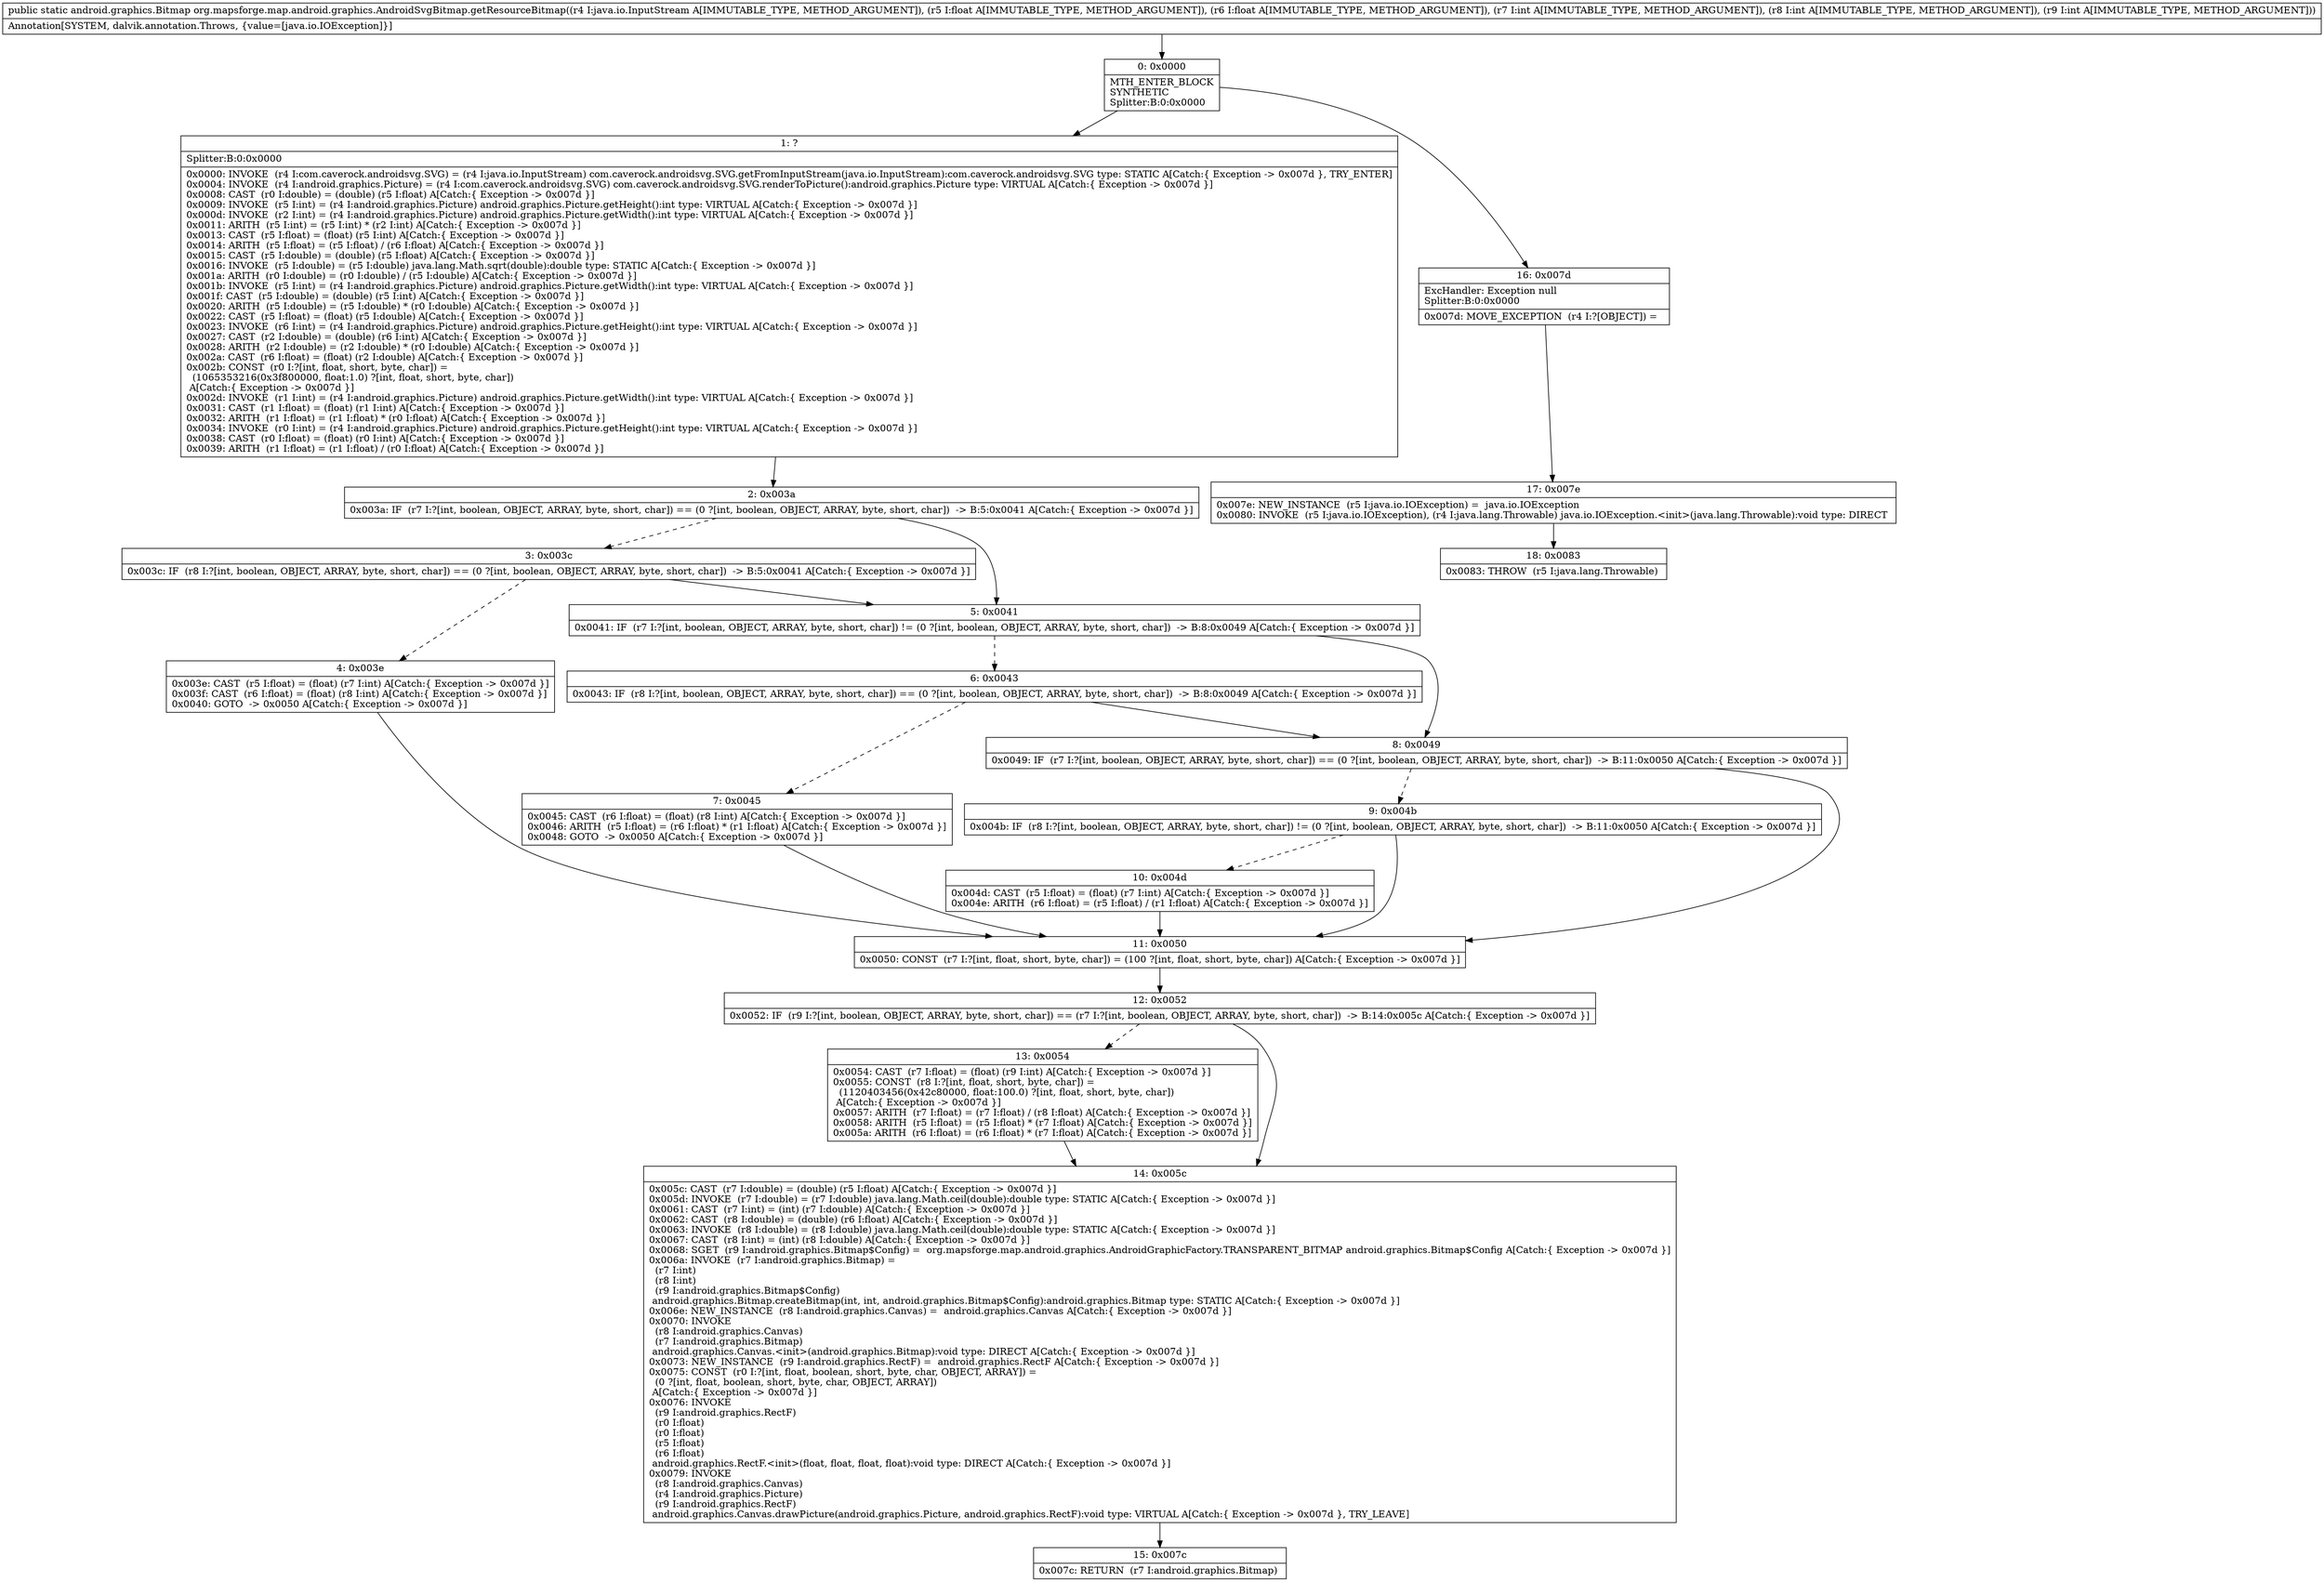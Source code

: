 digraph "CFG fororg.mapsforge.map.android.graphics.AndroidSvgBitmap.getResourceBitmap(Ljava\/io\/InputStream;FFIII)Landroid\/graphics\/Bitmap;" {
Node_0 [shape=record,label="{0\:\ 0x0000|MTH_ENTER_BLOCK\lSYNTHETIC\lSplitter:B:0:0x0000\l}"];
Node_1 [shape=record,label="{1\:\ ?|Splitter:B:0:0x0000\l|0x0000: INVOKE  (r4 I:com.caverock.androidsvg.SVG) = (r4 I:java.io.InputStream) com.caverock.androidsvg.SVG.getFromInputStream(java.io.InputStream):com.caverock.androidsvg.SVG type: STATIC A[Catch:\{ Exception \-\> 0x007d \}, TRY_ENTER]\l0x0004: INVOKE  (r4 I:android.graphics.Picture) = (r4 I:com.caverock.androidsvg.SVG) com.caverock.androidsvg.SVG.renderToPicture():android.graphics.Picture type: VIRTUAL A[Catch:\{ Exception \-\> 0x007d \}]\l0x0008: CAST  (r0 I:double) = (double) (r5 I:float) A[Catch:\{ Exception \-\> 0x007d \}]\l0x0009: INVOKE  (r5 I:int) = (r4 I:android.graphics.Picture) android.graphics.Picture.getHeight():int type: VIRTUAL A[Catch:\{ Exception \-\> 0x007d \}]\l0x000d: INVOKE  (r2 I:int) = (r4 I:android.graphics.Picture) android.graphics.Picture.getWidth():int type: VIRTUAL A[Catch:\{ Exception \-\> 0x007d \}]\l0x0011: ARITH  (r5 I:int) = (r5 I:int) * (r2 I:int) A[Catch:\{ Exception \-\> 0x007d \}]\l0x0013: CAST  (r5 I:float) = (float) (r5 I:int) A[Catch:\{ Exception \-\> 0x007d \}]\l0x0014: ARITH  (r5 I:float) = (r5 I:float) \/ (r6 I:float) A[Catch:\{ Exception \-\> 0x007d \}]\l0x0015: CAST  (r5 I:double) = (double) (r5 I:float) A[Catch:\{ Exception \-\> 0x007d \}]\l0x0016: INVOKE  (r5 I:double) = (r5 I:double) java.lang.Math.sqrt(double):double type: STATIC A[Catch:\{ Exception \-\> 0x007d \}]\l0x001a: ARITH  (r0 I:double) = (r0 I:double) \/ (r5 I:double) A[Catch:\{ Exception \-\> 0x007d \}]\l0x001b: INVOKE  (r5 I:int) = (r4 I:android.graphics.Picture) android.graphics.Picture.getWidth():int type: VIRTUAL A[Catch:\{ Exception \-\> 0x007d \}]\l0x001f: CAST  (r5 I:double) = (double) (r5 I:int) A[Catch:\{ Exception \-\> 0x007d \}]\l0x0020: ARITH  (r5 I:double) = (r5 I:double) * (r0 I:double) A[Catch:\{ Exception \-\> 0x007d \}]\l0x0022: CAST  (r5 I:float) = (float) (r5 I:double) A[Catch:\{ Exception \-\> 0x007d \}]\l0x0023: INVOKE  (r6 I:int) = (r4 I:android.graphics.Picture) android.graphics.Picture.getHeight():int type: VIRTUAL A[Catch:\{ Exception \-\> 0x007d \}]\l0x0027: CAST  (r2 I:double) = (double) (r6 I:int) A[Catch:\{ Exception \-\> 0x007d \}]\l0x0028: ARITH  (r2 I:double) = (r2 I:double) * (r0 I:double) A[Catch:\{ Exception \-\> 0x007d \}]\l0x002a: CAST  (r6 I:float) = (float) (r2 I:double) A[Catch:\{ Exception \-\> 0x007d \}]\l0x002b: CONST  (r0 I:?[int, float, short, byte, char]) = \l  (1065353216(0x3f800000, float:1.0) ?[int, float, short, byte, char])\l A[Catch:\{ Exception \-\> 0x007d \}]\l0x002d: INVOKE  (r1 I:int) = (r4 I:android.graphics.Picture) android.graphics.Picture.getWidth():int type: VIRTUAL A[Catch:\{ Exception \-\> 0x007d \}]\l0x0031: CAST  (r1 I:float) = (float) (r1 I:int) A[Catch:\{ Exception \-\> 0x007d \}]\l0x0032: ARITH  (r1 I:float) = (r1 I:float) * (r0 I:float) A[Catch:\{ Exception \-\> 0x007d \}]\l0x0034: INVOKE  (r0 I:int) = (r4 I:android.graphics.Picture) android.graphics.Picture.getHeight():int type: VIRTUAL A[Catch:\{ Exception \-\> 0x007d \}]\l0x0038: CAST  (r0 I:float) = (float) (r0 I:int) A[Catch:\{ Exception \-\> 0x007d \}]\l0x0039: ARITH  (r1 I:float) = (r1 I:float) \/ (r0 I:float) A[Catch:\{ Exception \-\> 0x007d \}]\l}"];
Node_2 [shape=record,label="{2\:\ 0x003a|0x003a: IF  (r7 I:?[int, boolean, OBJECT, ARRAY, byte, short, char]) == (0 ?[int, boolean, OBJECT, ARRAY, byte, short, char])  \-\> B:5:0x0041 A[Catch:\{ Exception \-\> 0x007d \}]\l}"];
Node_3 [shape=record,label="{3\:\ 0x003c|0x003c: IF  (r8 I:?[int, boolean, OBJECT, ARRAY, byte, short, char]) == (0 ?[int, boolean, OBJECT, ARRAY, byte, short, char])  \-\> B:5:0x0041 A[Catch:\{ Exception \-\> 0x007d \}]\l}"];
Node_4 [shape=record,label="{4\:\ 0x003e|0x003e: CAST  (r5 I:float) = (float) (r7 I:int) A[Catch:\{ Exception \-\> 0x007d \}]\l0x003f: CAST  (r6 I:float) = (float) (r8 I:int) A[Catch:\{ Exception \-\> 0x007d \}]\l0x0040: GOTO  \-\> 0x0050 A[Catch:\{ Exception \-\> 0x007d \}]\l}"];
Node_5 [shape=record,label="{5\:\ 0x0041|0x0041: IF  (r7 I:?[int, boolean, OBJECT, ARRAY, byte, short, char]) != (0 ?[int, boolean, OBJECT, ARRAY, byte, short, char])  \-\> B:8:0x0049 A[Catch:\{ Exception \-\> 0x007d \}]\l}"];
Node_6 [shape=record,label="{6\:\ 0x0043|0x0043: IF  (r8 I:?[int, boolean, OBJECT, ARRAY, byte, short, char]) == (0 ?[int, boolean, OBJECT, ARRAY, byte, short, char])  \-\> B:8:0x0049 A[Catch:\{ Exception \-\> 0x007d \}]\l}"];
Node_7 [shape=record,label="{7\:\ 0x0045|0x0045: CAST  (r6 I:float) = (float) (r8 I:int) A[Catch:\{ Exception \-\> 0x007d \}]\l0x0046: ARITH  (r5 I:float) = (r6 I:float) * (r1 I:float) A[Catch:\{ Exception \-\> 0x007d \}]\l0x0048: GOTO  \-\> 0x0050 A[Catch:\{ Exception \-\> 0x007d \}]\l}"];
Node_8 [shape=record,label="{8\:\ 0x0049|0x0049: IF  (r7 I:?[int, boolean, OBJECT, ARRAY, byte, short, char]) == (0 ?[int, boolean, OBJECT, ARRAY, byte, short, char])  \-\> B:11:0x0050 A[Catch:\{ Exception \-\> 0x007d \}]\l}"];
Node_9 [shape=record,label="{9\:\ 0x004b|0x004b: IF  (r8 I:?[int, boolean, OBJECT, ARRAY, byte, short, char]) != (0 ?[int, boolean, OBJECT, ARRAY, byte, short, char])  \-\> B:11:0x0050 A[Catch:\{ Exception \-\> 0x007d \}]\l}"];
Node_10 [shape=record,label="{10\:\ 0x004d|0x004d: CAST  (r5 I:float) = (float) (r7 I:int) A[Catch:\{ Exception \-\> 0x007d \}]\l0x004e: ARITH  (r6 I:float) = (r5 I:float) \/ (r1 I:float) A[Catch:\{ Exception \-\> 0x007d \}]\l}"];
Node_11 [shape=record,label="{11\:\ 0x0050|0x0050: CONST  (r7 I:?[int, float, short, byte, char]) = (100 ?[int, float, short, byte, char]) A[Catch:\{ Exception \-\> 0x007d \}]\l}"];
Node_12 [shape=record,label="{12\:\ 0x0052|0x0052: IF  (r9 I:?[int, boolean, OBJECT, ARRAY, byte, short, char]) == (r7 I:?[int, boolean, OBJECT, ARRAY, byte, short, char])  \-\> B:14:0x005c A[Catch:\{ Exception \-\> 0x007d \}]\l}"];
Node_13 [shape=record,label="{13\:\ 0x0054|0x0054: CAST  (r7 I:float) = (float) (r9 I:int) A[Catch:\{ Exception \-\> 0x007d \}]\l0x0055: CONST  (r8 I:?[int, float, short, byte, char]) = \l  (1120403456(0x42c80000, float:100.0) ?[int, float, short, byte, char])\l A[Catch:\{ Exception \-\> 0x007d \}]\l0x0057: ARITH  (r7 I:float) = (r7 I:float) \/ (r8 I:float) A[Catch:\{ Exception \-\> 0x007d \}]\l0x0058: ARITH  (r5 I:float) = (r5 I:float) * (r7 I:float) A[Catch:\{ Exception \-\> 0x007d \}]\l0x005a: ARITH  (r6 I:float) = (r6 I:float) * (r7 I:float) A[Catch:\{ Exception \-\> 0x007d \}]\l}"];
Node_14 [shape=record,label="{14\:\ 0x005c|0x005c: CAST  (r7 I:double) = (double) (r5 I:float) A[Catch:\{ Exception \-\> 0x007d \}]\l0x005d: INVOKE  (r7 I:double) = (r7 I:double) java.lang.Math.ceil(double):double type: STATIC A[Catch:\{ Exception \-\> 0x007d \}]\l0x0061: CAST  (r7 I:int) = (int) (r7 I:double) A[Catch:\{ Exception \-\> 0x007d \}]\l0x0062: CAST  (r8 I:double) = (double) (r6 I:float) A[Catch:\{ Exception \-\> 0x007d \}]\l0x0063: INVOKE  (r8 I:double) = (r8 I:double) java.lang.Math.ceil(double):double type: STATIC A[Catch:\{ Exception \-\> 0x007d \}]\l0x0067: CAST  (r8 I:int) = (int) (r8 I:double) A[Catch:\{ Exception \-\> 0x007d \}]\l0x0068: SGET  (r9 I:android.graphics.Bitmap$Config) =  org.mapsforge.map.android.graphics.AndroidGraphicFactory.TRANSPARENT_BITMAP android.graphics.Bitmap$Config A[Catch:\{ Exception \-\> 0x007d \}]\l0x006a: INVOKE  (r7 I:android.graphics.Bitmap) = \l  (r7 I:int)\l  (r8 I:int)\l  (r9 I:android.graphics.Bitmap$Config)\l android.graphics.Bitmap.createBitmap(int, int, android.graphics.Bitmap$Config):android.graphics.Bitmap type: STATIC A[Catch:\{ Exception \-\> 0x007d \}]\l0x006e: NEW_INSTANCE  (r8 I:android.graphics.Canvas) =  android.graphics.Canvas A[Catch:\{ Exception \-\> 0x007d \}]\l0x0070: INVOKE  \l  (r8 I:android.graphics.Canvas)\l  (r7 I:android.graphics.Bitmap)\l android.graphics.Canvas.\<init\>(android.graphics.Bitmap):void type: DIRECT A[Catch:\{ Exception \-\> 0x007d \}]\l0x0073: NEW_INSTANCE  (r9 I:android.graphics.RectF) =  android.graphics.RectF A[Catch:\{ Exception \-\> 0x007d \}]\l0x0075: CONST  (r0 I:?[int, float, boolean, short, byte, char, OBJECT, ARRAY]) = \l  (0 ?[int, float, boolean, short, byte, char, OBJECT, ARRAY])\l A[Catch:\{ Exception \-\> 0x007d \}]\l0x0076: INVOKE  \l  (r9 I:android.graphics.RectF)\l  (r0 I:float)\l  (r0 I:float)\l  (r5 I:float)\l  (r6 I:float)\l android.graphics.RectF.\<init\>(float, float, float, float):void type: DIRECT A[Catch:\{ Exception \-\> 0x007d \}]\l0x0079: INVOKE  \l  (r8 I:android.graphics.Canvas)\l  (r4 I:android.graphics.Picture)\l  (r9 I:android.graphics.RectF)\l android.graphics.Canvas.drawPicture(android.graphics.Picture, android.graphics.RectF):void type: VIRTUAL A[Catch:\{ Exception \-\> 0x007d \}, TRY_LEAVE]\l}"];
Node_15 [shape=record,label="{15\:\ 0x007c|0x007c: RETURN  (r7 I:android.graphics.Bitmap) \l}"];
Node_16 [shape=record,label="{16\:\ 0x007d|ExcHandler: Exception null\lSplitter:B:0:0x0000\l|0x007d: MOVE_EXCEPTION  (r4 I:?[OBJECT]) =  \l}"];
Node_17 [shape=record,label="{17\:\ 0x007e|0x007e: NEW_INSTANCE  (r5 I:java.io.IOException) =  java.io.IOException \l0x0080: INVOKE  (r5 I:java.io.IOException), (r4 I:java.lang.Throwable) java.io.IOException.\<init\>(java.lang.Throwable):void type: DIRECT \l}"];
Node_18 [shape=record,label="{18\:\ 0x0083|0x0083: THROW  (r5 I:java.lang.Throwable) \l}"];
MethodNode[shape=record,label="{public static android.graphics.Bitmap org.mapsforge.map.android.graphics.AndroidSvgBitmap.getResourceBitmap((r4 I:java.io.InputStream A[IMMUTABLE_TYPE, METHOD_ARGUMENT]), (r5 I:float A[IMMUTABLE_TYPE, METHOD_ARGUMENT]), (r6 I:float A[IMMUTABLE_TYPE, METHOD_ARGUMENT]), (r7 I:int A[IMMUTABLE_TYPE, METHOD_ARGUMENT]), (r8 I:int A[IMMUTABLE_TYPE, METHOD_ARGUMENT]), (r9 I:int A[IMMUTABLE_TYPE, METHOD_ARGUMENT]))  | Annotation[SYSTEM, dalvik.annotation.Throws, \{value=[java.io.IOException]\}]\l}"];
MethodNode -> Node_0;
Node_0 -> Node_1;
Node_0 -> Node_16;
Node_1 -> Node_2;
Node_2 -> Node_3[style=dashed];
Node_2 -> Node_5;
Node_3 -> Node_4[style=dashed];
Node_3 -> Node_5;
Node_4 -> Node_11;
Node_5 -> Node_6[style=dashed];
Node_5 -> Node_8;
Node_6 -> Node_7[style=dashed];
Node_6 -> Node_8;
Node_7 -> Node_11;
Node_8 -> Node_9[style=dashed];
Node_8 -> Node_11;
Node_9 -> Node_10[style=dashed];
Node_9 -> Node_11;
Node_10 -> Node_11;
Node_11 -> Node_12;
Node_12 -> Node_13[style=dashed];
Node_12 -> Node_14;
Node_13 -> Node_14;
Node_14 -> Node_15;
Node_16 -> Node_17;
Node_17 -> Node_18;
}

